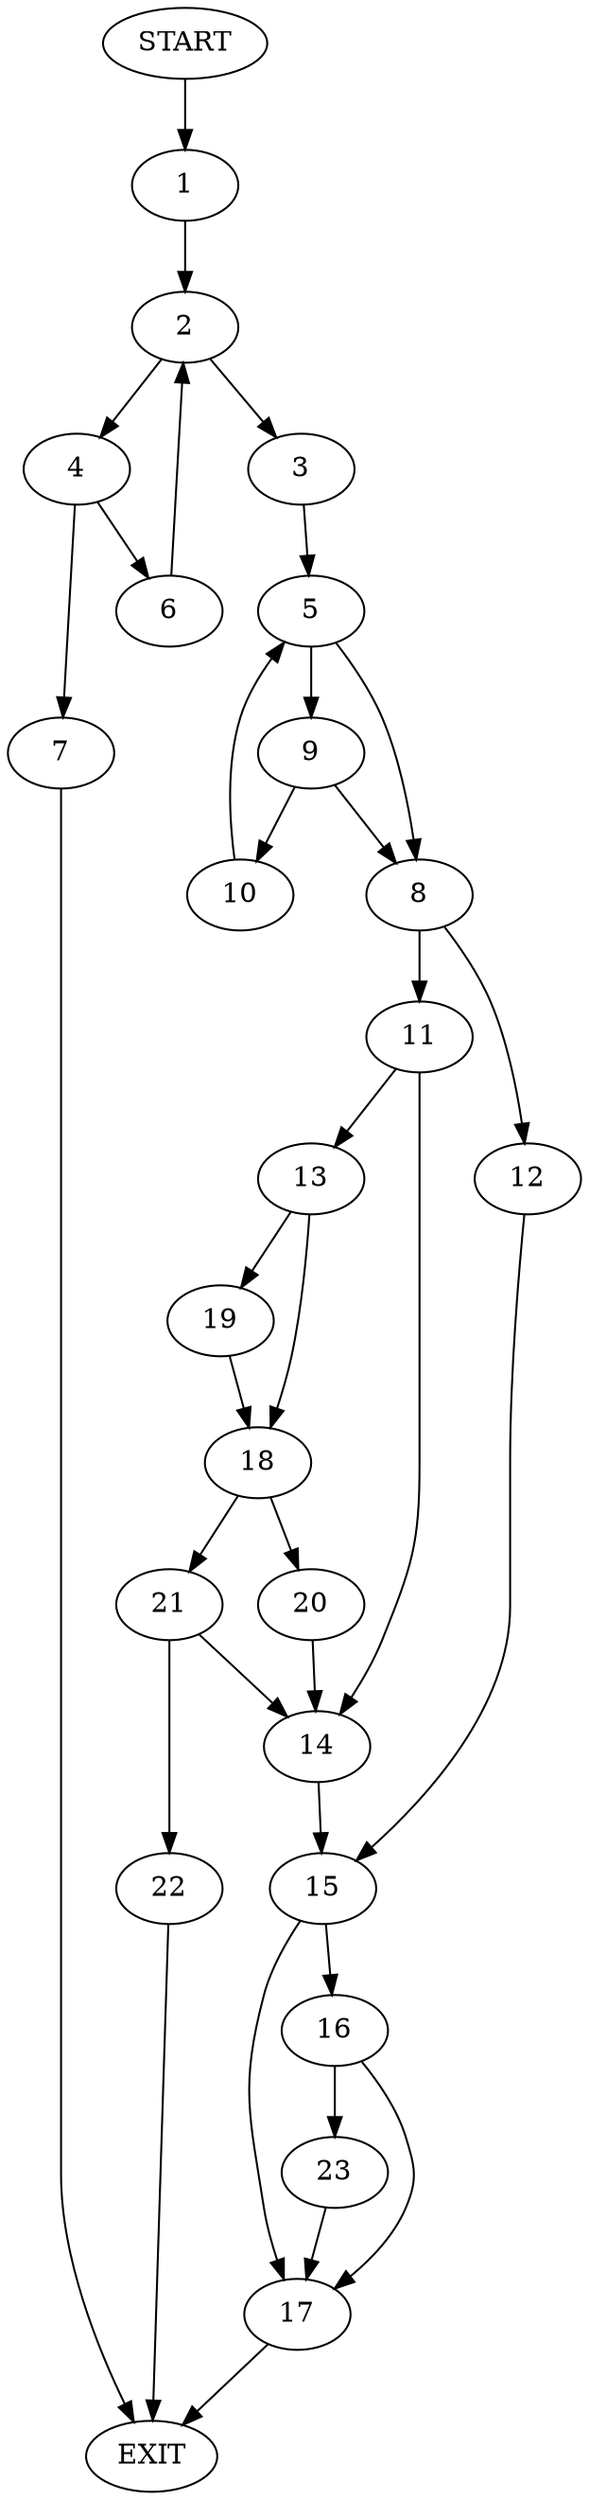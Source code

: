 digraph {
0 [label="START"]
24 [label="EXIT"]
0 -> 1
1 -> 2
2 -> 3
2 -> 4
3 -> 5
4 -> 6
4 -> 7
7 -> 24
6 -> 2
5 -> 8
5 -> 9
9 -> 8
9 -> 10
8 -> 11
8 -> 12
10 -> 5
11 -> 13
11 -> 14
12 -> 15
15 -> 16
15 -> 17
14 -> 15
13 -> 18
13 -> 19
18 -> 20
18 -> 21
19 -> 18
21 -> 22
21 -> 14
20 -> 14
22 -> 24
16 -> 17
16 -> 23
17 -> 24
23 -> 17
}
